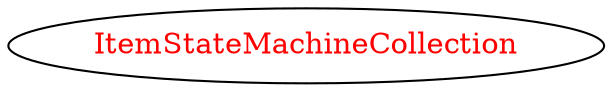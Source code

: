 digraph dependencyGraph {
 concentrate=true;
 ranksep="2.0";
 rankdir="LR"; 
 splines="ortho";
"ItemStateMachineCollection" [fontcolor="red"];
}